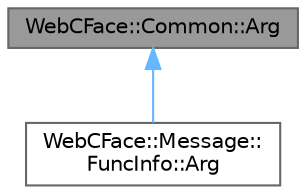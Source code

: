 digraph "WebCFace::Common::Arg"
{
 // LATEX_PDF_SIZE
  bgcolor="transparent";
  edge [fontname=Helvetica,fontsize=10,labelfontname=Helvetica,labelfontsize=10];
  node [fontname=Helvetica,fontsize=10,shape=box,height=0.2,width=0.4];
  Node1 [id="Node000001",label="WebCFace::Common::Arg",height=0.2,width=0.4,color="gray40", fillcolor="grey60", style="filled", fontcolor="black",tooltip=" "];
  Node1 -> Node2 [id="edge1_Node000001_Node000002",dir="back",color="steelblue1",style="solid",tooltip=" "];
  Node2 [id="Node000002",label="WebCFace::Message::\lFuncInfo::Arg",height=0.2,width=0.4,color="gray40", fillcolor="white", style="filled",URL="$structWebCFace_1_1Message_1_1FuncInfo_1_1Arg.html",tooltip=" "];
}
